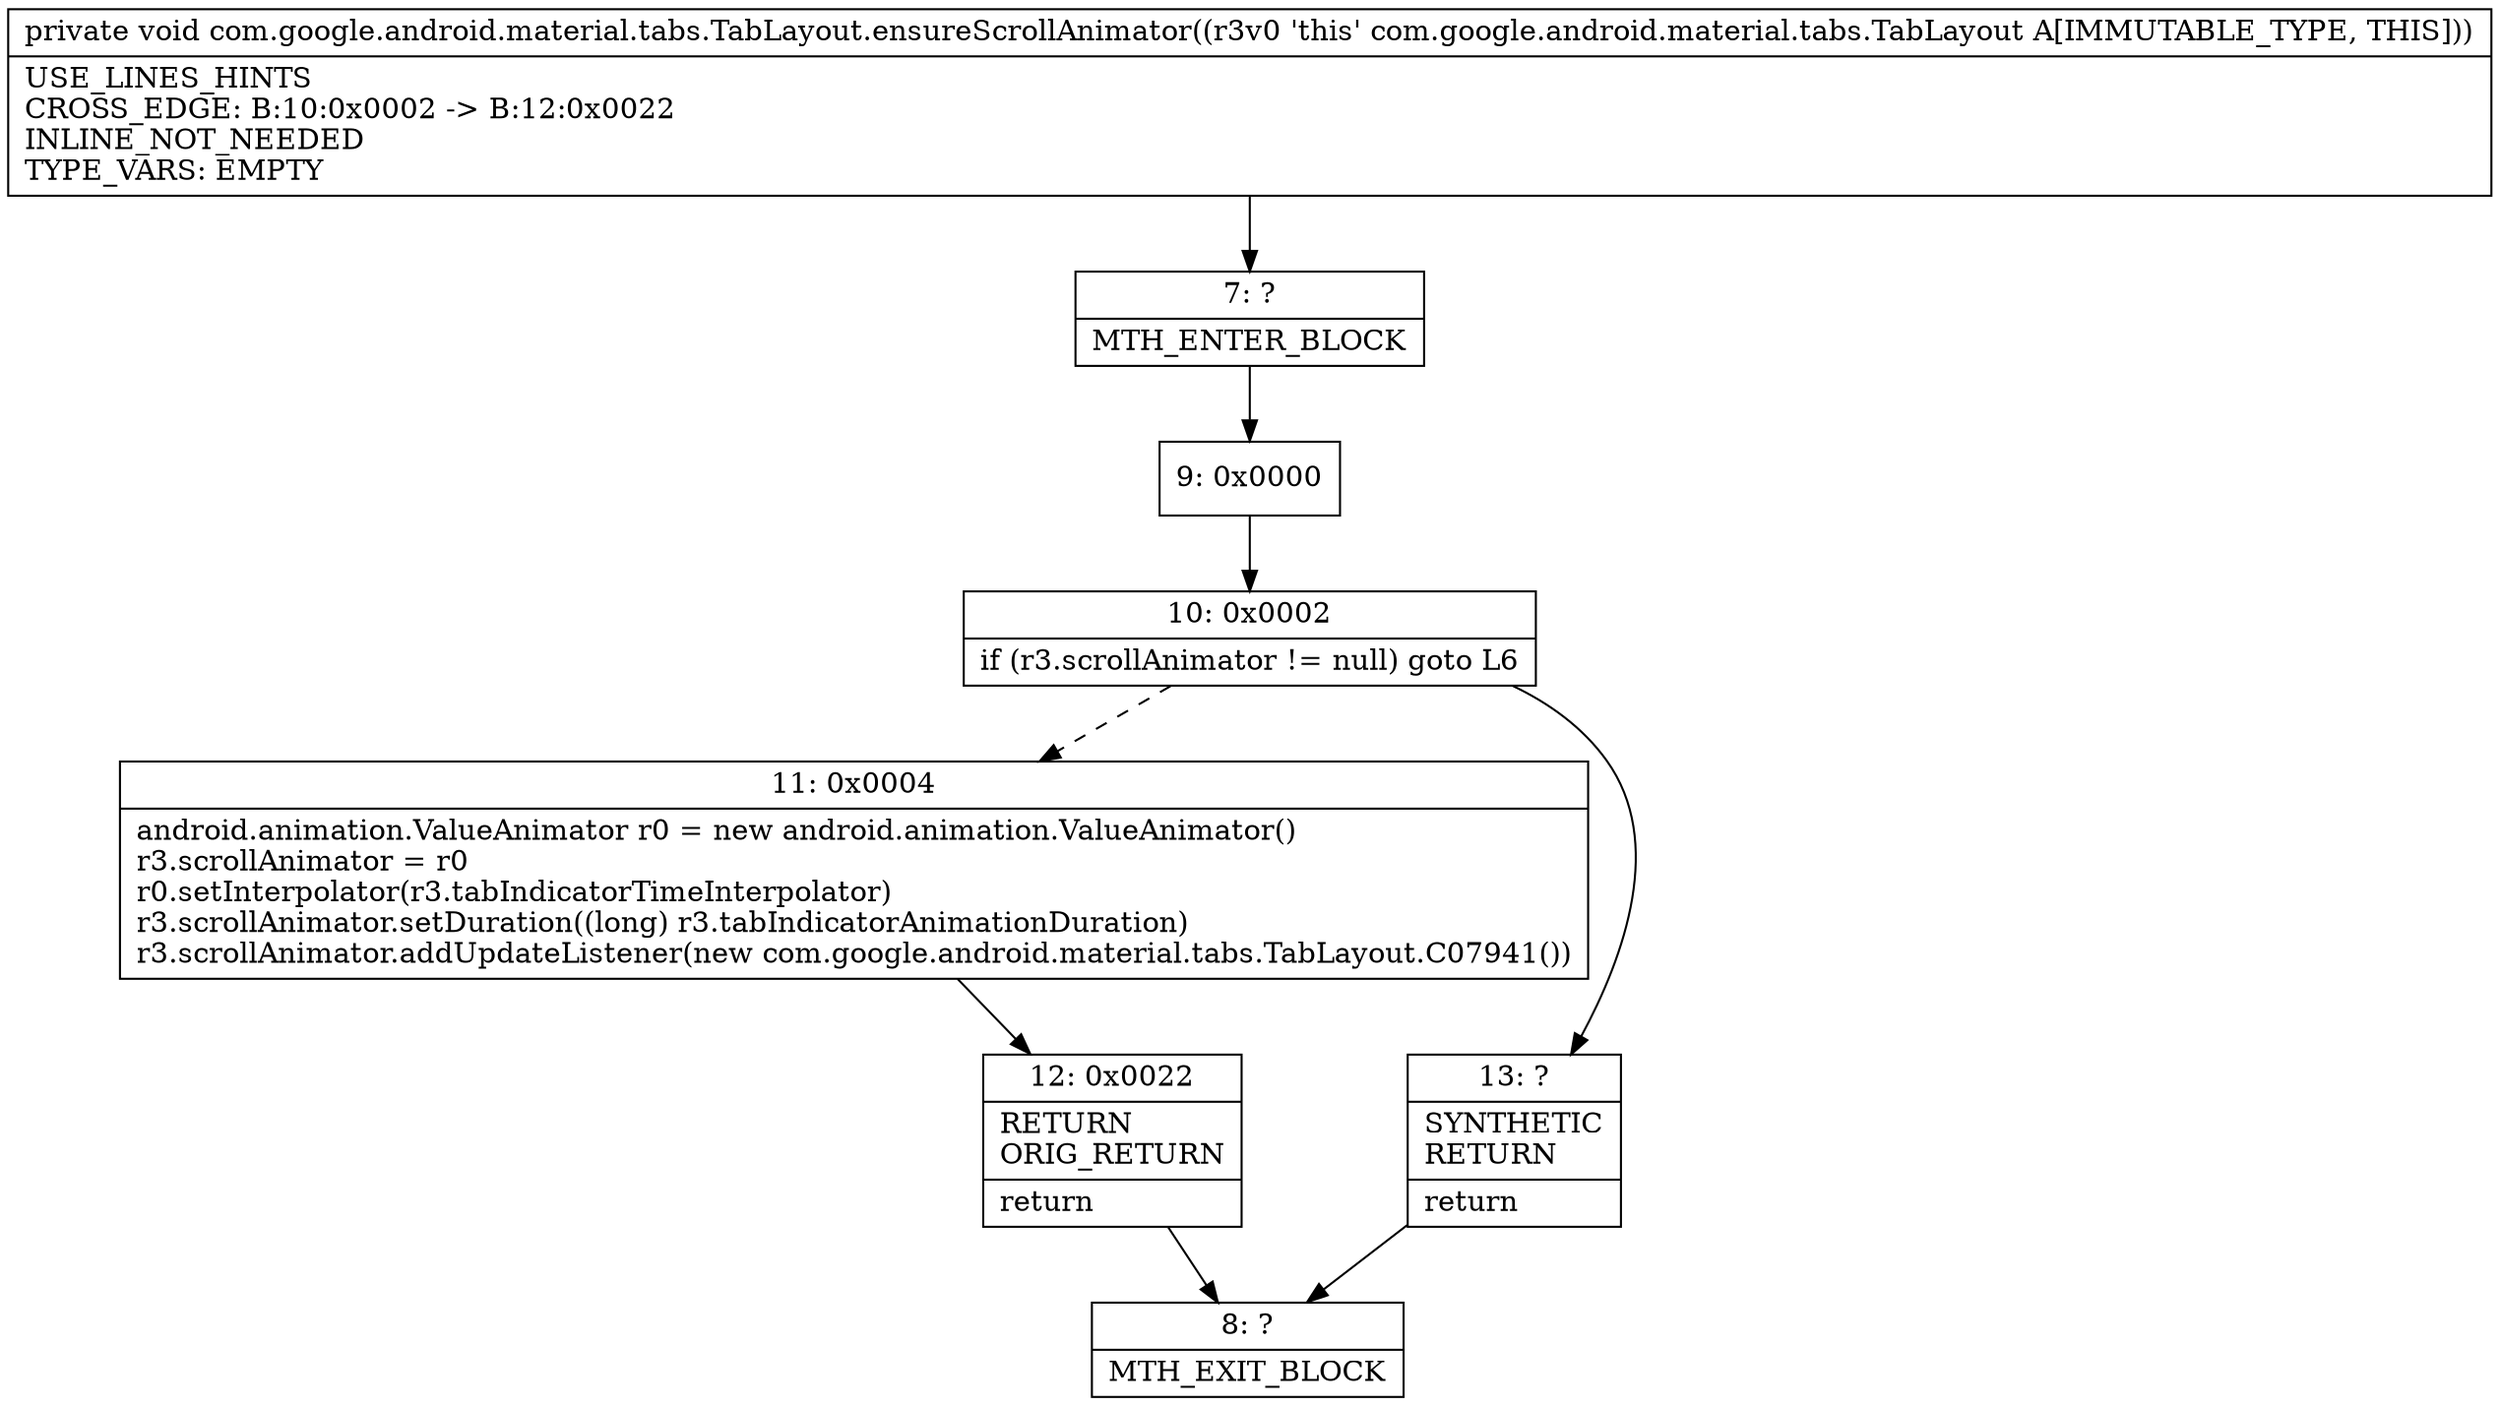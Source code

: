 digraph "CFG forcom.google.android.material.tabs.TabLayout.ensureScrollAnimator()V" {
Node_7 [shape=record,label="{7\:\ ?|MTH_ENTER_BLOCK\l}"];
Node_9 [shape=record,label="{9\:\ 0x0000}"];
Node_10 [shape=record,label="{10\:\ 0x0002|if (r3.scrollAnimator != null) goto L6\l}"];
Node_11 [shape=record,label="{11\:\ 0x0004|android.animation.ValueAnimator r0 = new android.animation.ValueAnimator()\lr3.scrollAnimator = r0\lr0.setInterpolator(r3.tabIndicatorTimeInterpolator)\lr3.scrollAnimator.setDuration((long) r3.tabIndicatorAnimationDuration)\lr3.scrollAnimator.addUpdateListener(new com.google.android.material.tabs.TabLayout.C07941())\l}"];
Node_12 [shape=record,label="{12\:\ 0x0022|RETURN\lORIG_RETURN\l|return\l}"];
Node_8 [shape=record,label="{8\:\ ?|MTH_EXIT_BLOCK\l}"];
Node_13 [shape=record,label="{13\:\ ?|SYNTHETIC\lRETURN\l|return\l}"];
MethodNode[shape=record,label="{private void com.google.android.material.tabs.TabLayout.ensureScrollAnimator((r3v0 'this' com.google.android.material.tabs.TabLayout A[IMMUTABLE_TYPE, THIS]))  | USE_LINES_HINTS\lCROSS_EDGE: B:10:0x0002 \-\> B:12:0x0022\lINLINE_NOT_NEEDED\lTYPE_VARS: EMPTY\l}"];
MethodNode -> Node_7;Node_7 -> Node_9;
Node_9 -> Node_10;
Node_10 -> Node_11[style=dashed];
Node_10 -> Node_13;
Node_11 -> Node_12;
Node_12 -> Node_8;
Node_13 -> Node_8;
}


